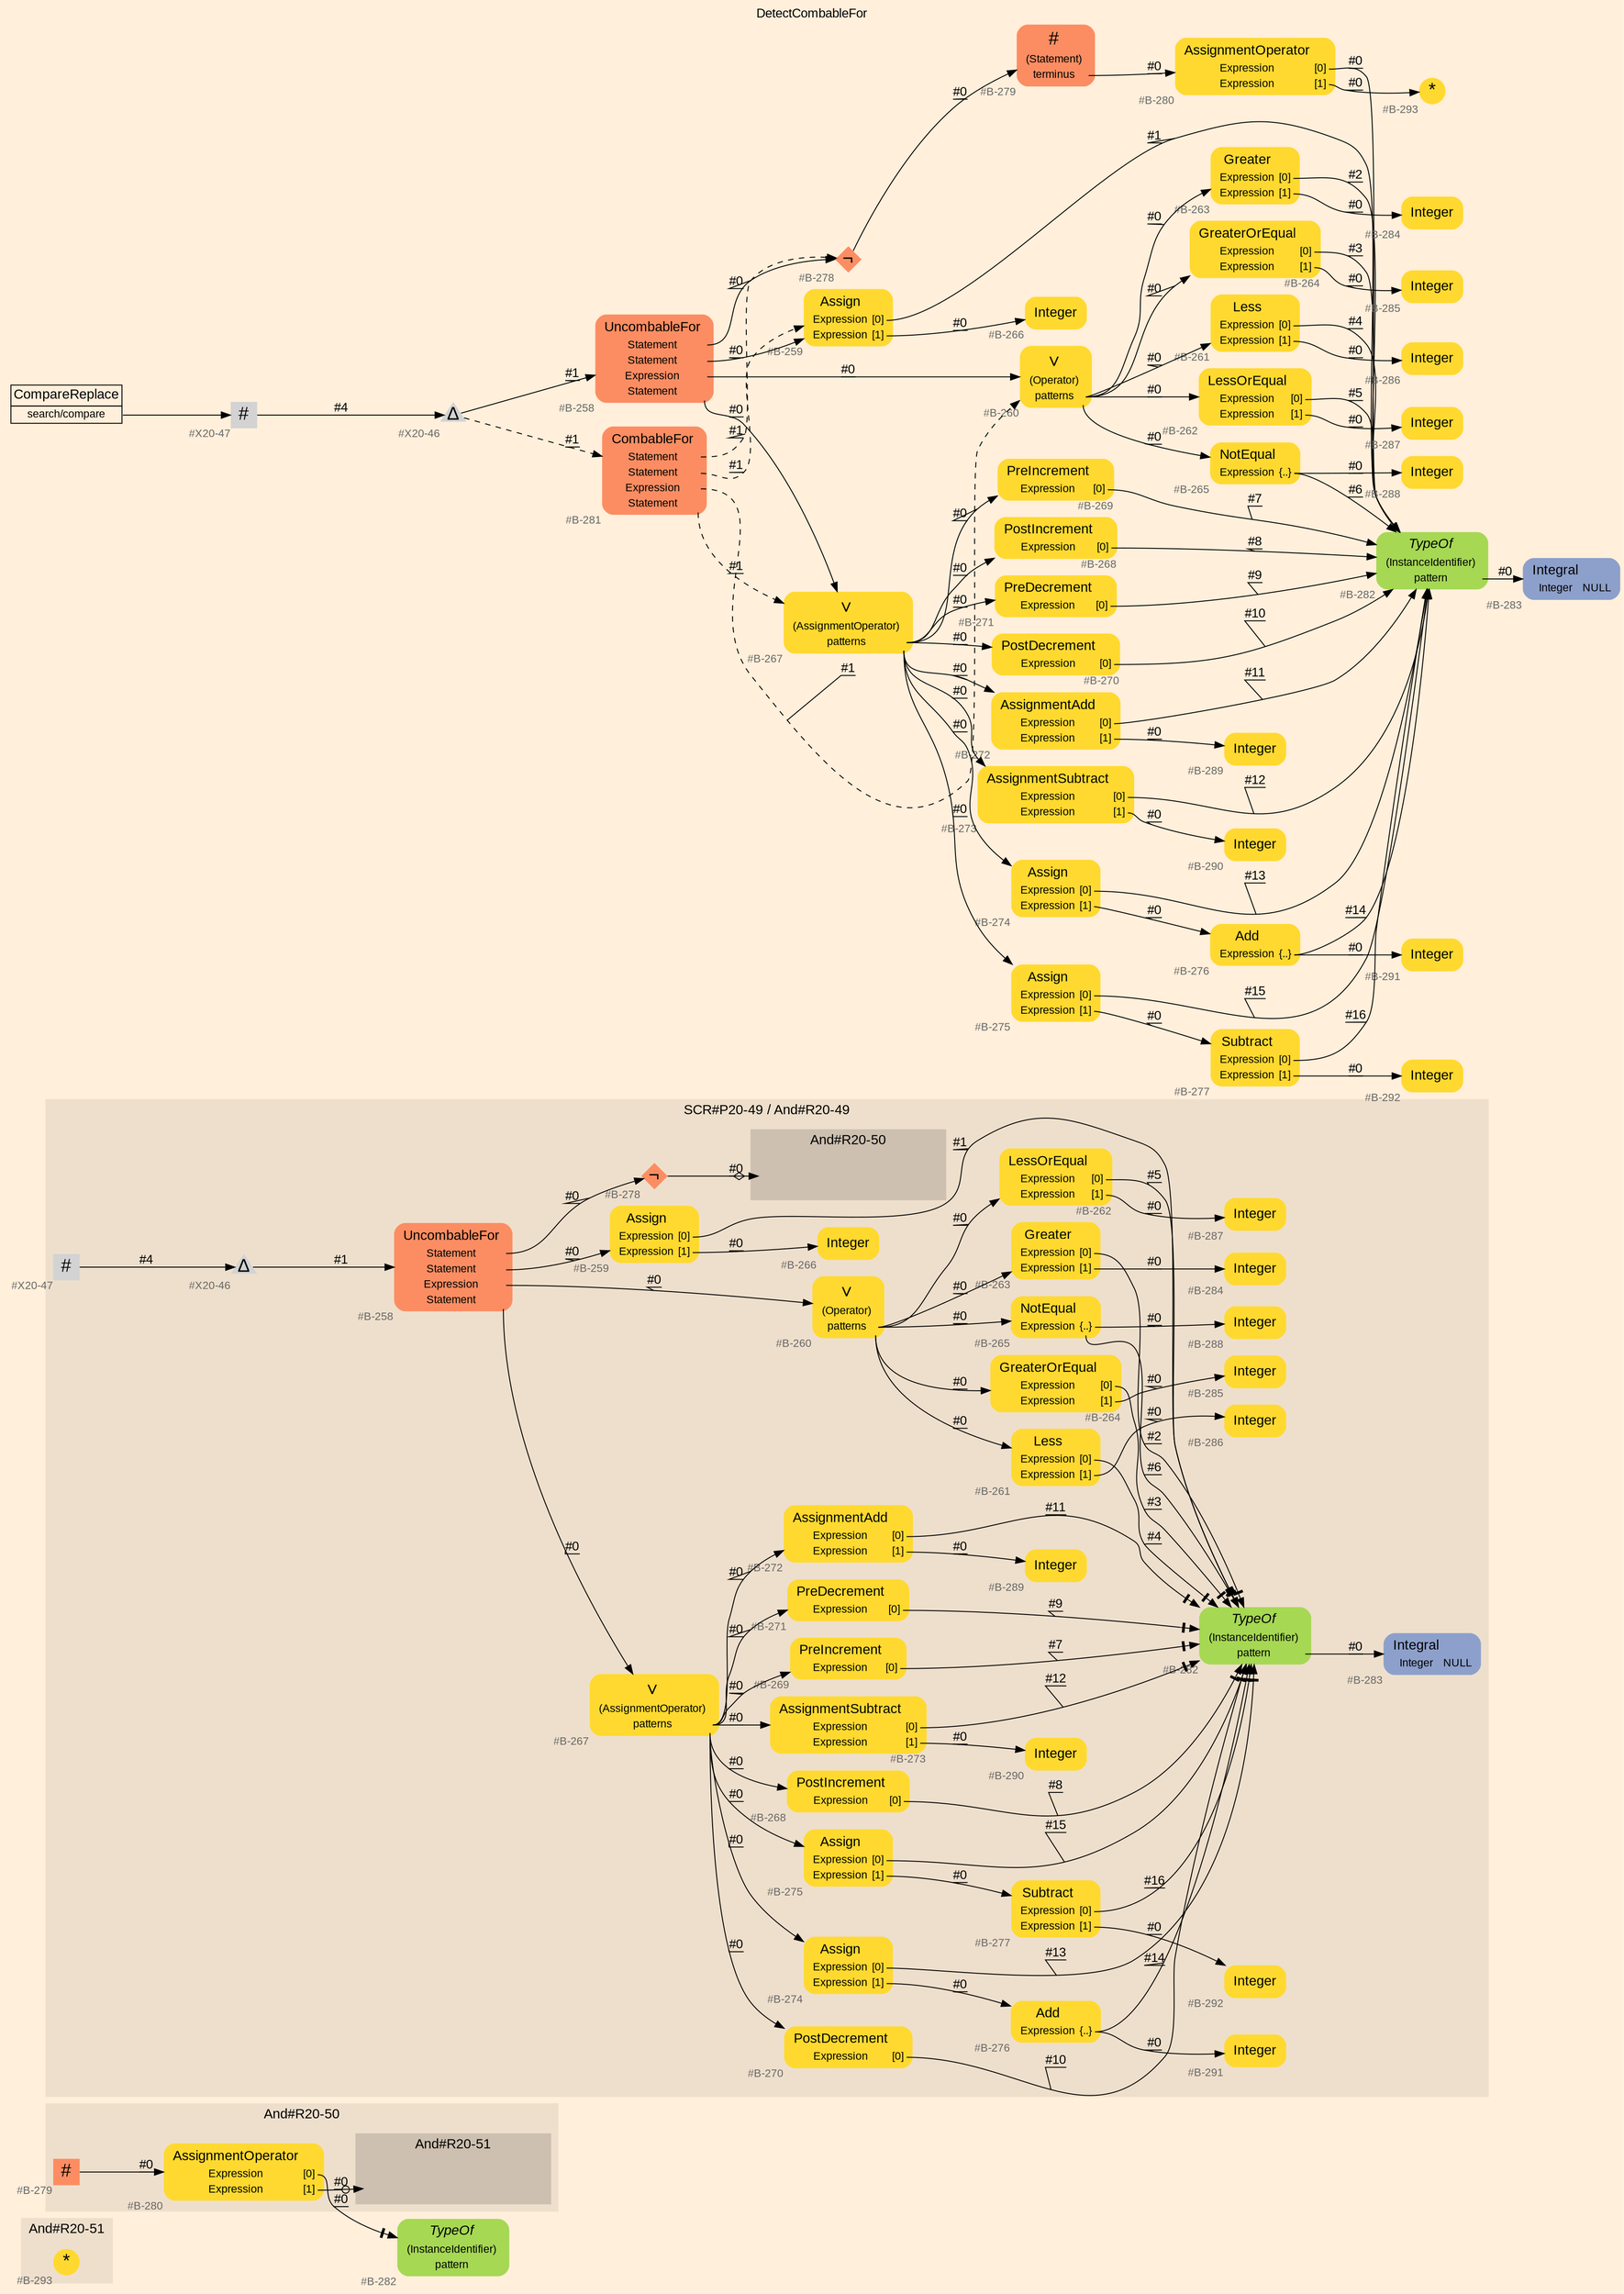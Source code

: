 digraph "DetectCombableFor" {
label = "DetectCombableFor"
labelloc = t
graph [
    rankdir = "LR"
    ranksep = 0.3
    bgcolor = antiquewhite1
    color = black
    fontcolor = black
    fontname = "Arial"
];
node [
    fontname = "Arial"
];
edge [
    fontname = "Arial"
];

// -------------------- figure And#R20-51 --------------------
// -------- region And#R20-51 ----------
subgraph "clusterAnd#R20-51" {
    label = "And#R20-51"
    style = "filled"
    color = antiquewhite2
    fontsize = "15"
    // -------- block And#R20-51/#B-293 ----------
    "And#R20-51/#B-293" [
        fillcolor = "/set28/6"
        xlabel = "#B-293"
        fontsize = "12"
        fontcolor = grey40
        shape = "circle"
        label = <<FONT COLOR="black" POINT-SIZE="20">*</FONT>>
        style = "filled"
        penwidth = 0.0
        fixedsize = true
        width = 0.4
        height = 0.4
    ];
    
}


// -------------------- figure And#R20-50 --------------------
// -------- region And#R20-50 ----------
subgraph "clusterAnd#R20-50" {
    label = "And#R20-50"
    style = "filled"
    color = antiquewhite2
    fontsize = "15"
    // -------- block And#R20-50/#B-279 ----------
    "And#R20-50/#B-279" [
        fillcolor = "/set28/2"
        xlabel = "#B-279"
        fontsize = "12"
        fontcolor = grey40
        shape = "square"
        label = <<FONT COLOR="black" POINT-SIZE="20">#</FONT>>
        style = "filled"
        penwidth = 0.0
        fixedsize = true
        width = 0.4
        height = 0.4
    ];
    
    // -------- block And#R20-50/#B-280 ----------
    "And#R20-50/#B-280" [
        fillcolor = "/set28/6"
        xlabel = "#B-280"
        fontsize = "12"
        fontcolor = grey40
        shape = "plaintext"
        label = <<TABLE BORDER="0" CELLBORDER="0" CELLSPACING="0">
         <TR><TD><FONT COLOR="black" POINT-SIZE="15">AssignmentOperator</FONT></TD></TR>
         <TR><TD><FONT COLOR="black" POINT-SIZE="12">Expression</FONT></TD><TD PORT="port0"><FONT COLOR="black" POINT-SIZE="12">[0]</FONT></TD></TR>
         <TR><TD><FONT COLOR="black" POINT-SIZE="12">Expression</FONT></TD><TD PORT="port1"><FONT COLOR="black" POINT-SIZE="12">[1]</FONT></TD></TR>
        </TABLE>>
        style = "rounded,filled"
    ];
    
    // -------- region And#R20-50/And#R20-51 ----------
    subgraph "clusterAnd#R20-50/And#R20-51" {
        label = "And#R20-51"
        style = "filled"
        color = antiquewhite3
        fontsize = "15"
        // -------- block And#R20-50/And#R20-51/#B-293 ----------
        "And#R20-50/And#R20-51/#B-293" [
            fillcolor = "/set28/6"
            xlabel = "#B-293"
            fontsize = "12"
            fontcolor = grey40
            shape = "none"
            style = "invisible"
        ];
        
    }
    
}

// -------- block And#R20-50/#B-282 ----------
"And#R20-50/#B-282" [
    fillcolor = "/set28/5"
    xlabel = "#B-282"
    fontsize = "12"
    fontcolor = grey40
    shape = "plaintext"
    label = <<TABLE BORDER="0" CELLBORDER="0" CELLSPACING="0">
     <TR><TD><FONT COLOR="black" POINT-SIZE="15"><I>TypeOf</I></FONT></TD></TR>
     <TR><TD><FONT COLOR="black" POINT-SIZE="12">(InstanceIdentifier)</FONT></TD><TD PORT="port0"></TD></TR>
     <TR><TD><FONT COLOR="black" POINT-SIZE="12">pattern</FONT></TD><TD PORT="port1"></TD></TR>
    </TABLE>>
    style = "rounded,filled"
];

"And#R20-50/#B-279" -> "And#R20-50/#B-280" [
    label = "#0"
    decorate = true
    color = black
    fontcolor = black
];

"And#R20-50/#B-280":port0 -> "And#R20-50/#B-282" [
    arrowhead="normalnonetee"
    label = "#0"
    decorate = true
    color = black
    fontcolor = black
];

"And#R20-50/#B-280":port1 -> "And#R20-50/And#R20-51/#B-293" [
    arrowhead="normalnoneodot"
    label = "#0"
    decorate = true
    color = black
    fontcolor = black
];


// -------------------- figure And#R20-49 --------------------
// -------- region And#R20-49 ----------
subgraph "clusterAnd#R20-49" {
    label = "SCR#P20-49 / And#R20-49"
    style = "filled"
    color = antiquewhite2
    fontsize = "15"
    // -------- block And#R20-49/#B-272 ----------
    "And#R20-49/#B-272" [
        fillcolor = "/set28/6"
        xlabel = "#B-272"
        fontsize = "12"
        fontcolor = grey40
        shape = "plaintext"
        label = <<TABLE BORDER="0" CELLBORDER="0" CELLSPACING="0">
         <TR><TD><FONT COLOR="black" POINT-SIZE="15">AssignmentAdd</FONT></TD></TR>
         <TR><TD><FONT COLOR="black" POINT-SIZE="12">Expression</FONT></TD><TD PORT="port0"><FONT COLOR="black" POINT-SIZE="12">[0]</FONT></TD></TR>
         <TR><TD><FONT COLOR="black" POINT-SIZE="12">Expression</FONT></TD><TD PORT="port1"><FONT COLOR="black" POINT-SIZE="12">[1]</FONT></TD></TR>
        </TABLE>>
        style = "rounded,filled"
    ];
    
    // -------- block And#R20-49/#B-270 ----------
    "And#R20-49/#B-270" [
        fillcolor = "/set28/6"
        xlabel = "#B-270"
        fontsize = "12"
        fontcolor = grey40
        shape = "plaintext"
        label = <<TABLE BORDER="0" CELLBORDER="0" CELLSPACING="0">
         <TR><TD><FONT COLOR="black" POINT-SIZE="15">PostDecrement</FONT></TD></TR>
         <TR><TD><FONT COLOR="black" POINT-SIZE="12">Expression</FONT></TD><TD PORT="port0"><FONT COLOR="black" POINT-SIZE="12">[0]</FONT></TD></TR>
        </TABLE>>
        style = "rounded,filled"
    ];
    
    // -------- block And#R20-49/#B-278 ----------
    "And#R20-49/#B-278" [
        fillcolor = "/set28/2"
        xlabel = "#B-278"
        fontsize = "12"
        fontcolor = grey40
        shape = "diamond"
        label = <<FONT COLOR="black" POINT-SIZE="20">¬</FONT>>
        style = "filled"
        penwidth = 0.0
        fixedsize = true
        width = 0.4
        height = 0.4
    ];
    
    // -------- block And#R20-49/#B-268 ----------
    "And#R20-49/#B-268" [
        fillcolor = "/set28/6"
        xlabel = "#B-268"
        fontsize = "12"
        fontcolor = grey40
        shape = "plaintext"
        label = <<TABLE BORDER="0" CELLBORDER="0" CELLSPACING="0">
         <TR><TD><FONT COLOR="black" POINT-SIZE="15">PostIncrement</FONT></TD></TR>
         <TR><TD><FONT COLOR="black" POINT-SIZE="12">Expression</FONT></TD><TD PORT="port0"><FONT COLOR="black" POINT-SIZE="12">[0]</FONT></TD></TR>
        </TABLE>>
        style = "rounded,filled"
    ];
    
    // -------- block And#R20-49/#B-260 ----------
    "And#R20-49/#B-260" [
        fillcolor = "/set28/6"
        xlabel = "#B-260"
        fontsize = "12"
        fontcolor = grey40
        shape = "plaintext"
        label = <<TABLE BORDER="0" CELLBORDER="0" CELLSPACING="0">
         <TR><TD><FONT COLOR="black" POINT-SIZE="20">∨</FONT></TD></TR>
         <TR><TD><FONT COLOR="black" POINT-SIZE="12">(Operator)</FONT></TD><TD PORT="port0"></TD></TR>
         <TR><TD><FONT COLOR="black" POINT-SIZE="12">patterns</FONT></TD><TD PORT="port1"></TD></TR>
        </TABLE>>
        style = "rounded,filled"
    ];
    
    // -------- block And#R20-49/#B-283 ----------
    "And#R20-49/#B-283" [
        fillcolor = "/set28/3"
        xlabel = "#B-283"
        fontsize = "12"
        fontcolor = grey40
        shape = "plaintext"
        label = <<TABLE BORDER="0" CELLBORDER="0" CELLSPACING="0">
         <TR><TD><FONT COLOR="black" POINT-SIZE="15">Integral</FONT></TD></TR>
         <TR><TD><FONT COLOR="black" POINT-SIZE="12">Integer</FONT></TD><TD PORT="port0"><FONT COLOR="black" POINT-SIZE="12">NULL</FONT></TD></TR>
        </TABLE>>
        style = "rounded,filled"
    ];
    
    // -------- block And#R20-49/#B-269 ----------
    "And#R20-49/#B-269" [
        fillcolor = "/set28/6"
        xlabel = "#B-269"
        fontsize = "12"
        fontcolor = grey40
        shape = "plaintext"
        label = <<TABLE BORDER="0" CELLBORDER="0" CELLSPACING="0">
         <TR><TD><FONT COLOR="black" POINT-SIZE="15">PreIncrement</FONT></TD></TR>
         <TR><TD><FONT COLOR="black" POINT-SIZE="12">Expression</FONT></TD><TD PORT="port0"><FONT COLOR="black" POINT-SIZE="12">[0]</FONT></TD></TR>
        </TABLE>>
        style = "rounded,filled"
    ];
    
    // -------- block And#R20-49/#B-287 ----------
    "And#R20-49/#B-287" [
        fillcolor = "/set28/6"
        xlabel = "#B-287"
        fontsize = "12"
        fontcolor = grey40
        shape = "plaintext"
        label = <<TABLE BORDER="0" CELLBORDER="0" CELLSPACING="0">
         <TR><TD><FONT COLOR="black" POINT-SIZE="15">Integer</FONT></TD></TR>
        </TABLE>>
        style = "rounded,filled"
    ];
    
    // -------- block And#R20-49/#B-274 ----------
    "And#R20-49/#B-274" [
        fillcolor = "/set28/6"
        xlabel = "#B-274"
        fontsize = "12"
        fontcolor = grey40
        shape = "plaintext"
        label = <<TABLE BORDER="0" CELLBORDER="0" CELLSPACING="0">
         <TR><TD><FONT COLOR="black" POINT-SIZE="15">Assign</FONT></TD></TR>
         <TR><TD><FONT COLOR="black" POINT-SIZE="12">Expression</FONT></TD><TD PORT="port0"><FONT COLOR="black" POINT-SIZE="12">[0]</FONT></TD></TR>
         <TR><TD><FONT COLOR="black" POINT-SIZE="12">Expression</FONT></TD><TD PORT="port1"><FONT COLOR="black" POINT-SIZE="12">[1]</FONT></TD></TR>
        </TABLE>>
        style = "rounded,filled"
    ];
    
    // -------- block And#R20-49/#B-289 ----------
    "And#R20-49/#B-289" [
        fillcolor = "/set28/6"
        xlabel = "#B-289"
        fontsize = "12"
        fontcolor = grey40
        shape = "plaintext"
        label = <<TABLE BORDER="0" CELLBORDER="0" CELLSPACING="0">
         <TR><TD><FONT COLOR="black" POINT-SIZE="15">Integer</FONT></TD></TR>
        </TABLE>>
        style = "rounded,filled"
    ];
    
    // -------- block And#R20-49/#B-259 ----------
    "And#R20-49/#B-259" [
        fillcolor = "/set28/6"
        xlabel = "#B-259"
        fontsize = "12"
        fontcolor = grey40
        shape = "plaintext"
        label = <<TABLE BORDER="0" CELLBORDER="0" CELLSPACING="0">
         <TR><TD><FONT COLOR="black" POINT-SIZE="15">Assign</FONT></TD></TR>
         <TR><TD><FONT COLOR="black" POINT-SIZE="12">Expression</FONT></TD><TD PORT="port0"><FONT COLOR="black" POINT-SIZE="12">[0]</FONT></TD></TR>
         <TR><TD><FONT COLOR="black" POINT-SIZE="12">Expression</FONT></TD><TD PORT="port1"><FONT COLOR="black" POINT-SIZE="12">[1]</FONT></TD></TR>
        </TABLE>>
        style = "rounded,filled"
    ];
    
    // -------- block And#R20-49/#B-273 ----------
    "And#R20-49/#B-273" [
        fillcolor = "/set28/6"
        xlabel = "#B-273"
        fontsize = "12"
        fontcolor = grey40
        shape = "plaintext"
        label = <<TABLE BORDER="0" CELLBORDER="0" CELLSPACING="0">
         <TR><TD><FONT COLOR="black" POINT-SIZE="15">AssignmentSubtract</FONT></TD></TR>
         <TR><TD><FONT COLOR="black" POINT-SIZE="12">Expression</FONT></TD><TD PORT="port0"><FONT COLOR="black" POINT-SIZE="12">[0]</FONT></TD></TR>
         <TR><TD><FONT COLOR="black" POINT-SIZE="12">Expression</FONT></TD><TD PORT="port1"><FONT COLOR="black" POINT-SIZE="12">[1]</FONT></TD></TR>
        </TABLE>>
        style = "rounded,filled"
    ];
    
    // -------- block And#R20-49/#B-282 ----------
    "And#R20-49/#B-282" [
        fillcolor = "/set28/5"
        xlabel = "#B-282"
        fontsize = "12"
        fontcolor = grey40
        shape = "plaintext"
        label = <<TABLE BORDER="0" CELLBORDER="0" CELLSPACING="0">
         <TR><TD><FONT COLOR="black" POINT-SIZE="15"><I>TypeOf</I></FONT></TD></TR>
         <TR><TD><FONT COLOR="black" POINT-SIZE="12">(InstanceIdentifier)</FONT></TD><TD PORT="port0"></TD></TR>
         <TR><TD><FONT COLOR="black" POINT-SIZE="12">pattern</FONT></TD><TD PORT="port1"></TD></TR>
        </TABLE>>
        style = "rounded,filled"
    ];
    
    // -------- block And#R20-49/#B-271 ----------
    "And#R20-49/#B-271" [
        fillcolor = "/set28/6"
        xlabel = "#B-271"
        fontsize = "12"
        fontcolor = grey40
        shape = "plaintext"
        label = <<TABLE BORDER="0" CELLBORDER="0" CELLSPACING="0">
         <TR><TD><FONT COLOR="black" POINT-SIZE="15">PreDecrement</FONT></TD></TR>
         <TR><TD><FONT COLOR="black" POINT-SIZE="12">Expression</FONT></TD><TD PORT="port0"><FONT COLOR="black" POINT-SIZE="12">[0]</FONT></TD></TR>
        </TABLE>>
        style = "rounded,filled"
    ];
    
    // -------- block And#R20-49/#B-290 ----------
    "And#R20-49/#B-290" [
        fillcolor = "/set28/6"
        xlabel = "#B-290"
        fontsize = "12"
        fontcolor = grey40
        shape = "plaintext"
        label = <<TABLE BORDER="0" CELLBORDER="0" CELLSPACING="0">
         <TR><TD><FONT COLOR="black" POINT-SIZE="15">Integer</FONT></TD></TR>
        </TABLE>>
        style = "rounded,filled"
    ];
    
    // -------- block And#R20-49/#B-284 ----------
    "And#R20-49/#B-284" [
        fillcolor = "/set28/6"
        xlabel = "#B-284"
        fontsize = "12"
        fontcolor = grey40
        shape = "plaintext"
        label = <<TABLE BORDER="0" CELLBORDER="0" CELLSPACING="0">
         <TR><TD><FONT COLOR="black" POINT-SIZE="15">Integer</FONT></TD></TR>
        </TABLE>>
        style = "rounded,filled"
    ];
    
    // -------- block And#R20-49/#B-262 ----------
    "And#R20-49/#B-262" [
        fillcolor = "/set28/6"
        xlabel = "#B-262"
        fontsize = "12"
        fontcolor = grey40
        shape = "plaintext"
        label = <<TABLE BORDER="0" CELLBORDER="0" CELLSPACING="0">
         <TR><TD><FONT COLOR="black" POINT-SIZE="15">LessOrEqual</FONT></TD></TR>
         <TR><TD><FONT COLOR="black" POINT-SIZE="12">Expression</FONT></TD><TD PORT="port0"><FONT COLOR="black" POINT-SIZE="12">[0]</FONT></TD></TR>
         <TR><TD><FONT COLOR="black" POINT-SIZE="12">Expression</FONT></TD><TD PORT="port1"><FONT COLOR="black" POINT-SIZE="12">[1]</FONT></TD></TR>
        </TABLE>>
        style = "rounded,filled"
    ];
    
    // -------- block And#R20-49/#B-277 ----------
    "And#R20-49/#B-277" [
        fillcolor = "/set28/6"
        xlabel = "#B-277"
        fontsize = "12"
        fontcolor = grey40
        shape = "plaintext"
        label = <<TABLE BORDER="0" CELLBORDER="0" CELLSPACING="0">
         <TR><TD><FONT COLOR="black" POINT-SIZE="15">Subtract</FONT></TD></TR>
         <TR><TD><FONT COLOR="black" POINT-SIZE="12">Expression</FONT></TD><TD PORT="port0"><FONT COLOR="black" POINT-SIZE="12">[0]</FONT></TD></TR>
         <TR><TD><FONT COLOR="black" POINT-SIZE="12">Expression</FONT></TD><TD PORT="port1"><FONT COLOR="black" POINT-SIZE="12">[1]</FONT></TD></TR>
        </TABLE>>
        style = "rounded,filled"
    ];
    
    // -------- block And#R20-49/#B-276 ----------
    "And#R20-49/#B-276" [
        fillcolor = "/set28/6"
        xlabel = "#B-276"
        fontsize = "12"
        fontcolor = grey40
        shape = "plaintext"
        label = <<TABLE BORDER="0" CELLBORDER="0" CELLSPACING="0">
         <TR><TD><FONT COLOR="black" POINT-SIZE="15">Add</FONT></TD></TR>
         <TR><TD><FONT COLOR="black" POINT-SIZE="12">Expression</FONT></TD><TD PORT="port0"><FONT COLOR="black" POINT-SIZE="12">{..}</FONT></TD></TR>
        </TABLE>>
        style = "rounded,filled"
    ];
    
    // -------- block And#R20-49/#B-261 ----------
    "And#R20-49/#B-261" [
        fillcolor = "/set28/6"
        xlabel = "#B-261"
        fontsize = "12"
        fontcolor = grey40
        shape = "plaintext"
        label = <<TABLE BORDER="0" CELLBORDER="0" CELLSPACING="0">
         <TR><TD><FONT COLOR="black" POINT-SIZE="15">Less</FONT></TD></TR>
         <TR><TD><FONT COLOR="black" POINT-SIZE="12">Expression</FONT></TD><TD PORT="port0"><FONT COLOR="black" POINT-SIZE="12">[0]</FONT></TD></TR>
         <TR><TD><FONT COLOR="black" POINT-SIZE="12">Expression</FONT></TD><TD PORT="port1"><FONT COLOR="black" POINT-SIZE="12">[1]</FONT></TD></TR>
        </TABLE>>
        style = "rounded,filled"
    ];
    
    // -------- block And#R20-49/#X20-46 ----------
    "And#R20-49/#X20-46" [
        xlabel = "#X20-46"
        fontsize = "12"
        fontcolor = grey40
        shape = "triangle"
        label = <<FONT COLOR="black" POINT-SIZE="20">Δ</FONT>>
        style = "filled"
        penwidth = 0.0
        fixedsize = true
        width = 0.4
        height = 0.4
    ];
    
    // -------- block And#R20-49/#B-264 ----------
    "And#R20-49/#B-264" [
        fillcolor = "/set28/6"
        xlabel = "#B-264"
        fontsize = "12"
        fontcolor = grey40
        shape = "plaintext"
        label = <<TABLE BORDER="0" CELLBORDER="0" CELLSPACING="0">
         <TR><TD><FONT COLOR="black" POINT-SIZE="15">GreaterOrEqual</FONT></TD></TR>
         <TR><TD><FONT COLOR="black" POINT-SIZE="12">Expression</FONT></TD><TD PORT="port0"><FONT COLOR="black" POINT-SIZE="12">[0]</FONT></TD></TR>
         <TR><TD><FONT COLOR="black" POINT-SIZE="12">Expression</FONT></TD><TD PORT="port1"><FONT COLOR="black" POINT-SIZE="12">[1]</FONT></TD></TR>
        </TABLE>>
        style = "rounded,filled"
    ];
    
    // -------- block And#R20-49/#B-286 ----------
    "And#R20-49/#B-286" [
        fillcolor = "/set28/6"
        xlabel = "#B-286"
        fontsize = "12"
        fontcolor = grey40
        shape = "plaintext"
        label = <<TABLE BORDER="0" CELLBORDER="0" CELLSPACING="0">
         <TR><TD><FONT COLOR="black" POINT-SIZE="15">Integer</FONT></TD></TR>
        </TABLE>>
        style = "rounded,filled"
    ];
    
    // -------- block And#R20-49/#B-258 ----------
    "And#R20-49/#B-258" [
        fillcolor = "/set28/2"
        xlabel = "#B-258"
        fontsize = "12"
        fontcolor = grey40
        shape = "plaintext"
        label = <<TABLE BORDER="0" CELLBORDER="0" CELLSPACING="0">
         <TR><TD><FONT COLOR="black" POINT-SIZE="15">UncombableFor</FONT></TD></TR>
         <TR><TD><FONT COLOR="black" POINT-SIZE="12">Statement</FONT></TD><TD PORT="port0"></TD></TR>
         <TR><TD><FONT COLOR="black" POINT-SIZE="12">Statement</FONT></TD><TD PORT="port1"></TD></TR>
         <TR><TD><FONT COLOR="black" POINT-SIZE="12">Expression</FONT></TD><TD PORT="port2"></TD></TR>
         <TR><TD><FONT COLOR="black" POINT-SIZE="12">Statement</FONT></TD><TD PORT="port3"></TD></TR>
        </TABLE>>
        style = "rounded,filled"
    ];
    
    // -------- block And#R20-49/#B-291 ----------
    "And#R20-49/#B-291" [
        fillcolor = "/set28/6"
        xlabel = "#B-291"
        fontsize = "12"
        fontcolor = grey40
        shape = "plaintext"
        label = <<TABLE BORDER="0" CELLBORDER="0" CELLSPACING="0">
         <TR><TD><FONT COLOR="black" POINT-SIZE="15">Integer</FONT></TD></TR>
        </TABLE>>
        style = "rounded,filled"
    ];
    
    // -------- block And#R20-49/#B-267 ----------
    "And#R20-49/#B-267" [
        fillcolor = "/set28/6"
        xlabel = "#B-267"
        fontsize = "12"
        fontcolor = grey40
        shape = "plaintext"
        label = <<TABLE BORDER="0" CELLBORDER="0" CELLSPACING="0">
         <TR><TD><FONT COLOR="black" POINT-SIZE="20">∨</FONT></TD></TR>
         <TR><TD><FONT COLOR="black" POINT-SIZE="12">(AssignmentOperator)</FONT></TD><TD PORT="port0"></TD></TR>
         <TR><TD><FONT COLOR="black" POINT-SIZE="12">patterns</FONT></TD><TD PORT="port1"></TD></TR>
        </TABLE>>
        style = "rounded,filled"
    ];
    
    // -------- block And#R20-49/#B-265 ----------
    "And#R20-49/#B-265" [
        fillcolor = "/set28/6"
        xlabel = "#B-265"
        fontsize = "12"
        fontcolor = grey40
        shape = "plaintext"
        label = <<TABLE BORDER="0" CELLBORDER="0" CELLSPACING="0">
         <TR><TD><FONT COLOR="black" POINT-SIZE="15">NotEqual</FONT></TD></TR>
         <TR><TD><FONT COLOR="black" POINT-SIZE="12">Expression</FONT></TD><TD PORT="port0"><FONT COLOR="black" POINT-SIZE="12">{..}</FONT></TD></TR>
        </TABLE>>
        style = "rounded,filled"
    ];
    
    // -------- block And#R20-49/#B-275 ----------
    "And#R20-49/#B-275" [
        fillcolor = "/set28/6"
        xlabel = "#B-275"
        fontsize = "12"
        fontcolor = grey40
        shape = "plaintext"
        label = <<TABLE BORDER="0" CELLBORDER="0" CELLSPACING="0">
         <TR><TD><FONT COLOR="black" POINT-SIZE="15">Assign</FONT></TD></TR>
         <TR><TD><FONT COLOR="black" POINT-SIZE="12">Expression</FONT></TD><TD PORT="port0"><FONT COLOR="black" POINT-SIZE="12">[0]</FONT></TD></TR>
         <TR><TD><FONT COLOR="black" POINT-SIZE="12">Expression</FONT></TD><TD PORT="port1"><FONT COLOR="black" POINT-SIZE="12">[1]</FONT></TD></TR>
        </TABLE>>
        style = "rounded,filled"
    ];
    
    // -------- block And#R20-49/#B-292 ----------
    "And#R20-49/#B-292" [
        fillcolor = "/set28/6"
        xlabel = "#B-292"
        fontsize = "12"
        fontcolor = grey40
        shape = "plaintext"
        label = <<TABLE BORDER="0" CELLBORDER="0" CELLSPACING="0">
         <TR><TD><FONT COLOR="black" POINT-SIZE="15">Integer</FONT></TD></TR>
        </TABLE>>
        style = "rounded,filled"
    ];
    
    // -------- block And#R20-49/#B-285 ----------
    "And#R20-49/#B-285" [
        fillcolor = "/set28/6"
        xlabel = "#B-285"
        fontsize = "12"
        fontcolor = grey40
        shape = "plaintext"
        label = <<TABLE BORDER="0" CELLBORDER="0" CELLSPACING="0">
         <TR><TD><FONT COLOR="black" POINT-SIZE="15">Integer</FONT></TD></TR>
        </TABLE>>
        style = "rounded,filled"
    ];
    
    // -------- block And#R20-49/#B-263 ----------
    "And#R20-49/#B-263" [
        fillcolor = "/set28/6"
        xlabel = "#B-263"
        fontsize = "12"
        fontcolor = grey40
        shape = "plaintext"
        label = <<TABLE BORDER="0" CELLBORDER="0" CELLSPACING="0">
         <TR><TD><FONT COLOR="black" POINT-SIZE="15">Greater</FONT></TD></TR>
         <TR><TD><FONT COLOR="black" POINT-SIZE="12">Expression</FONT></TD><TD PORT="port0"><FONT COLOR="black" POINT-SIZE="12">[0]</FONT></TD></TR>
         <TR><TD><FONT COLOR="black" POINT-SIZE="12">Expression</FONT></TD><TD PORT="port1"><FONT COLOR="black" POINT-SIZE="12">[1]</FONT></TD></TR>
        </TABLE>>
        style = "rounded,filled"
    ];
    
    // -------- block And#R20-49/#X20-47 ----------
    "And#R20-49/#X20-47" [
        xlabel = "#X20-47"
        fontsize = "12"
        fontcolor = grey40
        shape = "square"
        label = <<FONT COLOR="black" POINT-SIZE="20">#</FONT>>
        style = "filled"
        penwidth = 0.0
        fixedsize = true
        width = 0.4
        height = 0.4
    ];
    
    // -------- block And#R20-49/#B-266 ----------
    "And#R20-49/#B-266" [
        fillcolor = "/set28/6"
        xlabel = "#B-266"
        fontsize = "12"
        fontcolor = grey40
        shape = "plaintext"
        label = <<TABLE BORDER="0" CELLBORDER="0" CELLSPACING="0">
         <TR><TD><FONT COLOR="black" POINT-SIZE="15">Integer</FONT></TD></TR>
        </TABLE>>
        style = "rounded,filled"
    ];
    
    // -------- block And#R20-49/#B-288 ----------
    "And#R20-49/#B-288" [
        fillcolor = "/set28/6"
        xlabel = "#B-288"
        fontsize = "12"
        fontcolor = grey40
        shape = "plaintext"
        label = <<TABLE BORDER="0" CELLBORDER="0" CELLSPACING="0">
         <TR><TD><FONT COLOR="black" POINT-SIZE="15">Integer</FONT></TD></TR>
        </TABLE>>
        style = "rounded,filled"
    ];
    
    // -------- region And#R20-49/And#R20-50 ----------
    subgraph "clusterAnd#R20-49/And#R20-50" {
        label = "And#R20-50"
        style = "filled"
        color = antiquewhite3
        fontsize = "15"
        // -------- block And#R20-49/And#R20-50/#B-279 ----------
        "And#R20-49/And#R20-50/#B-279" [
            fillcolor = "/set28/2"
            xlabel = "#B-279"
            fontsize = "12"
            fontcolor = grey40
            shape = "none"
            style = "invisible"
        ];
        
    }
    
}

"And#R20-49/#B-272":port0 -> "And#R20-49/#B-282" [
    arrowhead="normalnonetee"
    label = "#11"
    decorate = true
    color = black
    fontcolor = black
];

"And#R20-49/#B-272":port1 -> "And#R20-49/#B-289" [
    label = "#0"
    decorate = true
    color = black
    fontcolor = black
];

"And#R20-49/#B-270":port0 -> "And#R20-49/#B-282" [
    arrowhead="normalnonetee"
    label = "#10"
    decorate = true
    color = black
    fontcolor = black
];

"And#R20-49/#B-278" -> "And#R20-49/And#R20-50/#B-279" [
    arrowhead="normalnoneodiamond"
    label = "#0"
    decorate = true
    color = black
    fontcolor = black
];

"And#R20-49/#B-268":port0 -> "And#R20-49/#B-282" [
    arrowhead="normalnonetee"
    label = "#8"
    decorate = true
    color = black
    fontcolor = black
];

"And#R20-49/#B-260":port1 -> "And#R20-49/#B-263" [
    label = "#0"
    decorate = true
    color = black
    fontcolor = black
];

"And#R20-49/#B-260":port1 -> "And#R20-49/#B-264" [
    label = "#0"
    decorate = true
    color = black
    fontcolor = black
];

"And#R20-49/#B-260":port1 -> "And#R20-49/#B-261" [
    label = "#0"
    decorate = true
    color = black
    fontcolor = black
];

"And#R20-49/#B-260":port1 -> "And#R20-49/#B-262" [
    label = "#0"
    decorate = true
    color = black
    fontcolor = black
];

"And#R20-49/#B-260":port1 -> "And#R20-49/#B-265" [
    label = "#0"
    decorate = true
    color = black
    fontcolor = black
];

"And#R20-49/#B-269":port0 -> "And#R20-49/#B-282" [
    arrowhead="normalnonetee"
    label = "#7"
    decorate = true
    color = black
    fontcolor = black
];

"And#R20-49/#B-274":port0 -> "And#R20-49/#B-282" [
    arrowhead="normalnonetee"
    label = "#13"
    decorate = true
    color = black
    fontcolor = black
];

"And#R20-49/#B-274":port1 -> "And#R20-49/#B-276" [
    label = "#0"
    decorate = true
    color = black
    fontcolor = black
];

"And#R20-49/#B-259":port0 -> "And#R20-49/#B-282" [
    arrowhead="normalnonebox"
    label = "#1"
    decorate = true
    color = black
    fontcolor = black
];

"And#R20-49/#B-259":port1 -> "And#R20-49/#B-266" [
    label = "#0"
    decorate = true
    color = black
    fontcolor = black
];

"And#R20-49/#B-273":port0 -> "And#R20-49/#B-282" [
    arrowhead="normalnonetee"
    label = "#12"
    decorate = true
    color = black
    fontcolor = black
];

"And#R20-49/#B-273":port1 -> "And#R20-49/#B-290" [
    label = "#0"
    decorate = true
    color = black
    fontcolor = black
];

"And#R20-49/#B-282":port1 -> "And#R20-49/#B-283" [
    label = "#0"
    decorate = true
    color = black
    fontcolor = black
];

"And#R20-49/#B-271":port0 -> "And#R20-49/#B-282" [
    arrowhead="normalnonetee"
    label = "#9"
    decorate = true
    color = black
    fontcolor = black
];

"And#R20-49/#B-262":port0 -> "And#R20-49/#B-282" [
    arrowhead="normalnonetee"
    label = "#5"
    decorate = true
    color = black
    fontcolor = black
];

"And#R20-49/#B-262":port1 -> "And#R20-49/#B-287" [
    label = "#0"
    decorate = true
    color = black
    fontcolor = black
];

"And#R20-49/#B-277":port0 -> "And#R20-49/#B-282" [
    arrowhead="normalnonetee"
    label = "#16"
    decorate = true
    color = black
    fontcolor = black
];

"And#R20-49/#B-277":port1 -> "And#R20-49/#B-292" [
    label = "#0"
    decorate = true
    color = black
    fontcolor = black
];

"And#R20-49/#B-276":port0 -> "And#R20-49/#B-282" [
    arrowhead="normalnonetee"
    label = "#14"
    decorate = true
    color = black
    fontcolor = black
];

"And#R20-49/#B-276":port0 -> "And#R20-49/#B-291" [
    label = "#0"
    decorate = true
    color = black
    fontcolor = black
];

"And#R20-49/#B-261":port0 -> "And#R20-49/#B-282" [
    arrowhead="normalnonetee"
    label = "#4"
    decorate = true
    color = black
    fontcolor = black
];

"And#R20-49/#B-261":port1 -> "And#R20-49/#B-286" [
    label = "#0"
    decorate = true
    color = black
    fontcolor = black
];

"And#R20-49/#X20-46" -> "And#R20-49/#B-258" [
    label = "#1"
    decorate = true
    color = black
    fontcolor = black
];

"And#R20-49/#B-264":port0 -> "And#R20-49/#B-282" [
    arrowhead="normalnonetee"
    label = "#3"
    decorate = true
    color = black
    fontcolor = black
];

"And#R20-49/#B-264":port1 -> "And#R20-49/#B-285" [
    label = "#0"
    decorate = true
    color = black
    fontcolor = black
];

"And#R20-49/#B-258":port0 -> "And#R20-49/#B-278" [
    label = "#0"
    decorate = true
    color = black
    fontcolor = black
];

"And#R20-49/#B-258":port1 -> "And#R20-49/#B-259" [
    label = "#0"
    decorate = true
    color = black
    fontcolor = black
];

"And#R20-49/#B-258":port2 -> "And#R20-49/#B-260" [
    label = "#0"
    decorate = true
    color = black
    fontcolor = black
];

"And#R20-49/#B-258":port3 -> "And#R20-49/#B-267" [
    label = "#0"
    decorate = true
    color = black
    fontcolor = black
];

"And#R20-49/#B-267":port1 -> "And#R20-49/#B-269" [
    label = "#0"
    decorate = true
    color = black
    fontcolor = black
];

"And#R20-49/#B-267":port1 -> "And#R20-49/#B-268" [
    label = "#0"
    decorate = true
    color = black
    fontcolor = black
];

"And#R20-49/#B-267":port1 -> "And#R20-49/#B-271" [
    label = "#0"
    decorate = true
    color = black
    fontcolor = black
];

"And#R20-49/#B-267":port1 -> "And#R20-49/#B-270" [
    label = "#0"
    decorate = true
    color = black
    fontcolor = black
];

"And#R20-49/#B-267":port1 -> "And#R20-49/#B-272" [
    label = "#0"
    decorate = true
    color = black
    fontcolor = black
];

"And#R20-49/#B-267":port1 -> "And#R20-49/#B-273" [
    label = "#0"
    decorate = true
    color = black
    fontcolor = black
];

"And#R20-49/#B-267":port1 -> "And#R20-49/#B-274" [
    label = "#0"
    decorate = true
    color = black
    fontcolor = black
];

"And#R20-49/#B-267":port1 -> "And#R20-49/#B-275" [
    label = "#0"
    decorate = true
    color = black
    fontcolor = black
];

"And#R20-49/#B-265":port0 -> "And#R20-49/#B-282" [
    arrowhead="normalnonetee"
    label = "#6"
    decorate = true
    color = black
    fontcolor = black
];

"And#R20-49/#B-265":port0 -> "And#R20-49/#B-288" [
    label = "#0"
    decorate = true
    color = black
    fontcolor = black
];

"And#R20-49/#B-275":port0 -> "And#R20-49/#B-282" [
    arrowhead="normalnonetee"
    label = "#15"
    decorate = true
    color = black
    fontcolor = black
];

"And#R20-49/#B-275":port1 -> "And#R20-49/#B-277" [
    label = "#0"
    decorate = true
    color = black
    fontcolor = black
];

"And#R20-49/#B-263":port0 -> "And#R20-49/#B-282" [
    arrowhead="normalnonetee"
    label = "#2"
    decorate = true
    color = black
    fontcolor = black
];

"And#R20-49/#B-263":port1 -> "And#R20-49/#B-284" [
    label = "#0"
    decorate = true
    color = black
    fontcolor = black
];

"And#R20-49/#X20-47" -> "And#R20-49/#X20-46" [
    label = "#4"
    decorate = true
    color = black
    fontcolor = black
];


// -------------------- transformation figure --------------------
// -------- block CR#X20-48 ----------
"CR#X20-48" [
    fillcolor = antiquewhite1
    fontsize = "12"
    fontcolor = grey40
    shape = "plaintext"
    label = <<TABLE BORDER="0" CELLBORDER="1" CELLSPACING="0">
     <TR><TD><FONT COLOR="black" POINT-SIZE="15">CompareReplace</FONT></TD></TR>
     <TR><TD PORT="port0"><FONT COLOR="black" POINT-SIZE="12">search/compare</FONT></TD></TR>
    </TABLE>>
    style = "filled"
    color = black
];

// -------- block #X20-47 ----------
"#X20-47" [
    xlabel = "#X20-47"
    fontsize = "12"
    fontcolor = grey40
    shape = "square"
    label = <<FONT COLOR="black" POINT-SIZE="20">#</FONT>>
    style = "filled"
    penwidth = 0.0
    fixedsize = true
    width = 0.4
    height = 0.4
];

// -------- block #X20-46 ----------
"#X20-46" [
    xlabel = "#X20-46"
    fontsize = "12"
    fontcolor = grey40
    shape = "triangle"
    label = <<FONT COLOR="black" POINT-SIZE="20">Δ</FONT>>
    style = "filled"
    penwidth = 0.0
    fixedsize = true
    width = 0.4
    height = 0.4
];

// -------- block #B-258 ----------
"#B-258" [
    fillcolor = "/set28/2"
    xlabel = "#B-258"
    fontsize = "12"
    fontcolor = grey40
    shape = "plaintext"
    label = <<TABLE BORDER="0" CELLBORDER="0" CELLSPACING="0">
     <TR><TD><FONT COLOR="black" POINT-SIZE="15">UncombableFor</FONT></TD></TR>
     <TR><TD><FONT COLOR="black" POINT-SIZE="12">Statement</FONT></TD><TD PORT="port0"></TD></TR>
     <TR><TD><FONT COLOR="black" POINT-SIZE="12">Statement</FONT></TD><TD PORT="port1"></TD></TR>
     <TR><TD><FONT COLOR="black" POINT-SIZE="12">Expression</FONT></TD><TD PORT="port2"></TD></TR>
     <TR><TD><FONT COLOR="black" POINT-SIZE="12">Statement</FONT></TD><TD PORT="port3"></TD></TR>
    </TABLE>>
    style = "rounded,filled"
];

// -------- block #B-278 ----------
"#B-278" [
    fillcolor = "/set28/2"
    xlabel = "#B-278"
    fontsize = "12"
    fontcolor = grey40
    shape = "diamond"
    label = <<FONT COLOR="black" POINT-SIZE="20">¬</FONT>>
    style = "filled"
    penwidth = 0.0
    fixedsize = true
    width = 0.4
    height = 0.4
];

// -------- block #B-279 ----------
"#B-279" [
    fillcolor = "/set28/2"
    xlabel = "#B-279"
    fontsize = "12"
    fontcolor = grey40
    shape = "plaintext"
    label = <<TABLE BORDER="0" CELLBORDER="0" CELLSPACING="0">
     <TR><TD><FONT COLOR="black" POINT-SIZE="20">#</FONT></TD></TR>
     <TR><TD><FONT COLOR="black" POINT-SIZE="12">(Statement)</FONT></TD><TD PORT="port0"></TD></TR>
     <TR><TD><FONT COLOR="black" POINT-SIZE="12">terminus</FONT></TD><TD PORT="port1"></TD></TR>
    </TABLE>>
    style = "rounded,filled"
];

// -------- block #B-280 ----------
"#B-280" [
    fillcolor = "/set28/6"
    xlabel = "#B-280"
    fontsize = "12"
    fontcolor = grey40
    shape = "plaintext"
    label = <<TABLE BORDER="0" CELLBORDER="0" CELLSPACING="0">
     <TR><TD><FONT COLOR="black" POINT-SIZE="15">AssignmentOperator</FONT></TD></TR>
     <TR><TD><FONT COLOR="black" POINT-SIZE="12">Expression</FONT></TD><TD PORT="port0"><FONT COLOR="black" POINT-SIZE="12">[0]</FONT></TD></TR>
     <TR><TD><FONT COLOR="black" POINT-SIZE="12">Expression</FONT></TD><TD PORT="port1"><FONT COLOR="black" POINT-SIZE="12">[1]</FONT></TD></TR>
    </TABLE>>
    style = "rounded,filled"
];

// -------- block #B-282 ----------
"#B-282" [
    fillcolor = "/set28/5"
    xlabel = "#B-282"
    fontsize = "12"
    fontcolor = grey40
    shape = "plaintext"
    label = <<TABLE BORDER="0" CELLBORDER="0" CELLSPACING="0">
     <TR><TD><FONT COLOR="black" POINT-SIZE="15"><I>TypeOf</I></FONT></TD></TR>
     <TR><TD><FONT COLOR="black" POINT-SIZE="12">(InstanceIdentifier)</FONT></TD><TD PORT="port0"></TD></TR>
     <TR><TD><FONT COLOR="black" POINT-SIZE="12">pattern</FONT></TD><TD PORT="port1"></TD></TR>
    </TABLE>>
    style = "rounded,filled"
];

// -------- block #B-283 ----------
"#B-283" [
    fillcolor = "/set28/3"
    xlabel = "#B-283"
    fontsize = "12"
    fontcolor = grey40
    shape = "plaintext"
    label = <<TABLE BORDER="0" CELLBORDER="0" CELLSPACING="0">
     <TR><TD><FONT COLOR="black" POINT-SIZE="15">Integral</FONT></TD></TR>
     <TR><TD><FONT COLOR="black" POINT-SIZE="12">Integer</FONT></TD><TD PORT="port0"><FONT COLOR="black" POINT-SIZE="12">NULL</FONT></TD></TR>
    </TABLE>>
    style = "rounded,filled"
];

// -------- block #B-293 ----------
"#B-293" [
    fillcolor = "/set28/6"
    xlabel = "#B-293"
    fontsize = "12"
    fontcolor = grey40
    shape = "circle"
    label = <<FONT COLOR="black" POINT-SIZE="20">*</FONT>>
    style = "filled"
    penwidth = 0.0
    fixedsize = true
    width = 0.4
    height = 0.4
];

// -------- block #B-259 ----------
"#B-259" [
    fillcolor = "/set28/6"
    xlabel = "#B-259"
    fontsize = "12"
    fontcolor = grey40
    shape = "plaintext"
    label = <<TABLE BORDER="0" CELLBORDER="0" CELLSPACING="0">
     <TR><TD><FONT COLOR="black" POINT-SIZE="15">Assign</FONT></TD></TR>
     <TR><TD><FONT COLOR="black" POINT-SIZE="12">Expression</FONT></TD><TD PORT="port0"><FONT COLOR="black" POINT-SIZE="12">[0]</FONT></TD></TR>
     <TR><TD><FONT COLOR="black" POINT-SIZE="12">Expression</FONT></TD><TD PORT="port1"><FONT COLOR="black" POINT-SIZE="12">[1]</FONT></TD></TR>
    </TABLE>>
    style = "rounded,filled"
];

// -------- block #B-266 ----------
"#B-266" [
    fillcolor = "/set28/6"
    xlabel = "#B-266"
    fontsize = "12"
    fontcolor = grey40
    shape = "plaintext"
    label = <<TABLE BORDER="0" CELLBORDER="0" CELLSPACING="0">
     <TR><TD><FONT COLOR="black" POINT-SIZE="15">Integer</FONT></TD></TR>
    </TABLE>>
    style = "rounded,filled"
];

// -------- block #B-260 ----------
"#B-260" [
    fillcolor = "/set28/6"
    xlabel = "#B-260"
    fontsize = "12"
    fontcolor = grey40
    shape = "plaintext"
    label = <<TABLE BORDER="0" CELLBORDER="0" CELLSPACING="0">
     <TR><TD><FONT COLOR="black" POINT-SIZE="20">∨</FONT></TD></TR>
     <TR><TD><FONT COLOR="black" POINT-SIZE="12">(Operator)</FONT></TD><TD PORT="port0"></TD></TR>
     <TR><TD><FONT COLOR="black" POINT-SIZE="12">patterns</FONT></TD><TD PORT="port1"></TD></TR>
    </TABLE>>
    style = "rounded,filled"
];

// -------- block #B-263 ----------
"#B-263" [
    fillcolor = "/set28/6"
    xlabel = "#B-263"
    fontsize = "12"
    fontcolor = grey40
    shape = "plaintext"
    label = <<TABLE BORDER="0" CELLBORDER="0" CELLSPACING="0">
     <TR><TD><FONT COLOR="black" POINT-SIZE="15">Greater</FONT></TD></TR>
     <TR><TD><FONT COLOR="black" POINT-SIZE="12">Expression</FONT></TD><TD PORT="port0"><FONT COLOR="black" POINT-SIZE="12">[0]</FONT></TD></TR>
     <TR><TD><FONT COLOR="black" POINT-SIZE="12">Expression</FONT></TD><TD PORT="port1"><FONT COLOR="black" POINT-SIZE="12">[1]</FONT></TD></TR>
    </TABLE>>
    style = "rounded,filled"
];

// -------- block #B-284 ----------
"#B-284" [
    fillcolor = "/set28/6"
    xlabel = "#B-284"
    fontsize = "12"
    fontcolor = grey40
    shape = "plaintext"
    label = <<TABLE BORDER="0" CELLBORDER="0" CELLSPACING="0">
     <TR><TD><FONT COLOR="black" POINT-SIZE="15">Integer</FONT></TD></TR>
    </TABLE>>
    style = "rounded,filled"
];

// -------- block #B-264 ----------
"#B-264" [
    fillcolor = "/set28/6"
    xlabel = "#B-264"
    fontsize = "12"
    fontcolor = grey40
    shape = "plaintext"
    label = <<TABLE BORDER="0" CELLBORDER="0" CELLSPACING="0">
     <TR><TD><FONT COLOR="black" POINT-SIZE="15">GreaterOrEqual</FONT></TD></TR>
     <TR><TD><FONT COLOR="black" POINT-SIZE="12">Expression</FONT></TD><TD PORT="port0"><FONT COLOR="black" POINT-SIZE="12">[0]</FONT></TD></TR>
     <TR><TD><FONT COLOR="black" POINT-SIZE="12">Expression</FONT></TD><TD PORT="port1"><FONT COLOR="black" POINT-SIZE="12">[1]</FONT></TD></TR>
    </TABLE>>
    style = "rounded,filled"
];

// -------- block #B-285 ----------
"#B-285" [
    fillcolor = "/set28/6"
    xlabel = "#B-285"
    fontsize = "12"
    fontcolor = grey40
    shape = "plaintext"
    label = <<TABLE BORDER="0" CELLBORDER="0" CELLSPACING="0">
     <TR><TD><FONT COLOR="black" POINT-SIZE="15">Integer</FONT></TD></TR>
    </TABLE>>
    style = "rounded,filled"
];

// -------- block #B-261 ----------
"#B-261" [
    fillcolor = "/set28/6"
    xlabel = "#B-261"
    fontsize = "12"
    fontcolor = grey40
    shape = "plaintext"
    label = <<TABLE BORDER="0" CELLBORDER="0" CELLSPACING="0">
     <TR><TD><FONT COLOR="black" POINT-SIZE="15">Less</FONT></TD></TR>
     <TR><TD><FONT COLOR="black" POINT-SIZE="12">Expression</FONT></TD><TD PORT="port0"><FONT COLOR="black" POINT-SIZE="12">[0]</FONT></TD></TR>
     <TR><TD><FONT COLOR="black" POINT-SIZE="12">Expression</FONT></TD><TD PORT="port1"><FONT COLOR="black" POINT-SIZE="12">[1]</FONT></TD></TR>
    </TABLE>>
    style = "rounded,filled"
];

// -------- block #B-286 ----------
"#B-286" [
    fillcolor = "/set28/6"
    xlabel = "#B-286"
    fontsize = "12"
    fontcolor = grey40
    shape = "plaintext"
    label = <<TABLE BORDER="0" CELLBORDER="0" CELLSPACING="0">
     <TR><TD><FONT COLOR="black" POINT-SIZE="15">Integer</FONT></TD></TR>
    </TABLE>>
    style = "rounded,filled"
];

// -------- block #B-262 ----------
"#B-262" [
    fillcolor = "/set28/6"
    xlabel = "#B-262"
    fontsize = "12"
    fontcolor = grey40
    shape = "plaintext"
    label = <<TABLE BORDER="0" CELLBORDER="0" CELLSPACING="0">
     <TR><TD><FONT COLOR="black" POINT-SIZE="15">LessOrEqual</FONT></TD></TR>
     <TR><TD><FONT COLOR="black" POINT-SIZE="12">Expression</FONT></TD><TD PORT="port0"><FONT COLOR="black" POINT-SIZE="12">[0]</FONT></TD></TR>
     <TR><TD><FONT COLOR="black" POINT-SIZE="12">Expression</FONT></TD><TD PORT="port1"><FONT COLOR="black" POINT-SIZE="12">[1]</FONT></TD></TR>
    </TABLE>>
    style = "rounded,filled"
];

// -------- block #B-287 ----------
"#B-287" [
    fillcolor = "/set28/6"
    xlabel = "#B-287"
    fontsize = "12"
    fontcolor = grey40
    shape = "plaintext"
    label = <<TABLE BORDER="0" CELLBORDER="0" CELLSPACING="0">
     <TR><TD><FONT COLOR="black" POINT-SIZE="15">Integer</FONT></TD></TR>
    </TABLE>>
    style = "rounded,filled"
];

// -------- block #B-265 ----------
"#B-265" [
    fillcolor = "/set28/6"
    xlabel = "#B-265"
    fontsize = "12"
    fontcolor = grey40
    shape = "plaintext"
    label = <<TABLE BORDER="0" CELLBORDER="0" CELLSPACING="0">
     <TR><TD><FONT COLOR="black" POINT-SIZE="15">NotEqual</FONT></TD></TR>
     <TR><TD><FONT COLOR="black" POINT-SIZE="12">Expression</FONT></TD><TD PORT="port0"><FONT COLOR="black" POINT-SIZE="12">{..}</FONT></TD></TR>
    </TABLE>>
    style = "rounded,filled"
];

// -------- block #B-288 ----------
"#B-288" [
    fillcolor = "/set28/6"
    xlabel = "#B-288"
    fontsize = "12"
    fontcolor = grey40
    shape = "plaintext"
    label = <<TABLE BORDER="0" CELLBORDER="0" CELLSPACING="0">
     <TR><TD><FONT COLOR="black" POINT-SIZE="15">Integer</FONT></TD></TR>
    </TABLE>>
    style = "rounded,filled"
];

// -------- block #B-267 ----------
"#B-267" [
    fillcolor = "/set28/6"
    xlabel = "#B-267"
    fontsize = "12"
    fontcolor = grey40
    shape = "plaintext"
    label = <<TABLE BORDER="0" CELLBORDER="0" CELLSPACING="0">
     <TR><TD><FONT COLOR="black" POINT-SIZE="20">∨</FONT></TD></TR>
     <TR><TD><FONT COLOR="black" POINT-SIZE="12">(AssignmentOperator)</FONT></TD><TD PORT="port0"></TD></TR>
     <TR><TD><FONT COLOR="black" POINT-SIZE="12">patterns</FONT></TD><TD PORT="port1"></TD></TR>
    </TABLE>>
    style = "rounded,filled"
];

// -------- block #B-269 ----------
"#B-269" [
    fillcolor = "/set28/6"
    xlabel = "#B-269"
    fontsize = "12"
    fontcolor = grey40
    shape = "plaintext"
    label = <<TABLE BORDER="0" CELLBORDER="0" CELLSPACING="0">
     <TR><TD><FONT COLOR="black" POINT-SIZE="15">PreIncrement</FONT></TD></TR>
     <TR><TD><FONT COLOR="black" POINT-SIZE="12">Expression</FONT></TD><TD PORT="port0"><FONT COLOR="black" POINT-SIZE="12">[0]</FONT></TD></TR>
    </TABLE>>
    style = "rounded,filled"
];

// -------- block #B-268 ----------
"#B-268" [
    fillcolor = "/set28/6"
    xlabel = "#B-268"
    fontsize = "12"
    fontcolor = grey40
    shape = "plaintext"
    label = <<TABLE BORDER="0" CELLBORDER="0" CELLSPACING="0">
     <TR><TD><FONT COLOR="black" POINT-SIZE="15">PostIncrement</FONT></TD></TR>
     <TR><TD><FONT COLOR="black" POINT-SIZE="12">Expression</FONT></TD><TD PORT="port0"><FONT COLOR="black" POINT-SIZE="12">[0]</FONT></TD></TR>
    </TABLE>>
    style = "rounded,filled"
];

// -------- block #B-271 ----------
"#B-271" [
    fillcolor = "/set28/6"
    xlabel = "#B-271"
    fontsize = "12"
    fontcolor = grey40
    shape = "plaintext"
    label = <<TABLE BORDER="0" CELLBORDER="0" CELLSPACING="0">
     <TR><TD><FONT COLOR="black" POINT-SIZE="15">PreDecrement</FONT></TD></TR>
     <TR><TD><FONT COLOR="black" POINT-SIZE="12">Expression</FONT></TD><TD PORT="port0"><FONT COLOR="black" POINT-SIZE="12">[0]</FONT></TD></TR>
    </TABLE>>
    style = "rounded,filled"
];

// -------- block #B-270 ----------
"#B-270" [
    fillcolor = "/set28/6"
    xlabel = "#B-270"
    fontsize = "12"
    fontcolor = grey40
    shape = "plaintext"
    label = <<TABLE BORDER="0" CELLBORDER="0" CELLSPACING="0">
     <TR><TD><FONT COLOR="black" POINT-SIZE="15">PostDecrement</FONT></TD></TR>
     <TR><TD><FONT COLOR="black" POINT-SIZE="12">Expression</FONT></TD><TD PORT="port0"><FONT COLOR="black" POINT-SIZE="12">[0]</FONT></TD></TR>
    </TABLE>>
    style = "rounded,filled"
];

// -------- block #B-272 ----------
"#B-272" [
    fillcolor = "/set28/6"
    xlabel = "#B-272"
    fontsize = "12"
    fontcolor = grey40
    shape = "plaintext"
    label = <<TABLE BORDER="0" CELLBORDER="0" CELLSPACING="0">
     <TR><TD><FONT COLOR="black" POINT-SIZE="15">AssignmentAdd</FONT></TD></TR>
     <TR><TD><FONT COLOR="black" POINT-SIZE="12">Expression</FONT></TD><TD PORT="port0"><FONT COLOR="black" POINT-SIZE="12">[0]</FONT></TD></TR>
     <TR><TD><FONT COLOR="black" POINT-SIZE="12">Expression</FONT></TD><TD PORT="port1"><FONT COLOR="black" POINT-SIZE="12">[1]</FONT></TD></TR>
    </TABLE>>
    style = "rounded,filled"
];

// -------- block #B-289 ----------
"#B-289" [
    fillcolor = "/set28/6"
    xlabel = "#B-289"
    fontsize = "12"
    fontcolor = grey40
    shape = "plaintext"
    label = <<TABLE BORDER="0" CELLBORDER="0" CELLSPACING="0">
     <TR><TD><FONT COLOR="black" POINT-SIZE="15">Integer</FONT></TD></TR>
    </TABLE>>
    style = "rounded,filled"
];

// -------- block #B-273 ----------
"#B-273" [
    fillcolor = "/set28/6"
    xlabel = "#B-273"
    fontsize = "12"
    fontcolor = grey40
    shape = "plaintext"
    label = <<TABLE BORDER="0" CELLBORDER="0" CELLSPACING="0">
     <TR><TD><FONT COLOR="black" POINT-SIZE="15">AssignmentSubtract</FONT></TD></TR>
     <TR><TD><FONT COLOR="black" POINT-SIZE="12">Expression</FONT></TD><TD PORT="port0"><FONT COLOR="black" POINT-SIZE="12">[0]</FONT></TD></TR>
     <TR><TD><FONT COLOR="black" POINT-SIZE="12">Expression</FONT></TD><TD PORT="port1"><FONT COLOR="black" POINT-SIZE="12">[1]</FONT></TD></TR>
    </TABLE>>
    style = "rounded,filled"
];

// -------- block #B-290 ----------
"#B-290" [
    fillcolor = "/set28/6"
    xlabel = "#B-290"
    fontsize = "12"
    fontcolor = grey40
    shape = "plaintext"
    label = <<TABLE BORDER="0" CELLBORDER="0" CELLSPACING="0">
     <TR><TD><FONT COLOR="black" POINT-SIZE="15">Integer</FONT></TD></TR>
    </TABLE>>
    style = "rounded,filled"
];

// -------- block #B-274 ----------
"#B-274" [
    fillcolor = "/set28/6"
    xlabel = "#B-274"
    fontsize = "12"
    fontcolor = grey40
    shape = "plaintext"
    label = <<TABLE BORDER="0" CELLBORDER="0" CELLSPACING="0">
     <TR><TD><FONT COLOR="black" POINT-SIZE="15">Assign</FONT></TD></TR>
     <TR><TD><FONT COLOR="black" POINT-SIZE="12">Expression</FONT></TD><TD PORT="port0"><FONT COLOR="black" POINT-SIZE="12">[0]</FONT></TD></TR>
     <TR><TD><FONT COLOR="black" POINT-SIZE="12">Expression</FONT></TD><TD PORT="port1"><FONT COLOR="black" POINT-SIZE="12">[1]</FONT></TD></TR>
    </TABLE>>
    style = "rounded,filled"
];

// -------- block #B-276 ----------
"#B-276" [
    fillcolor = "/set28/6"
    xlabel = "#B-276"
    fontsize = "12"
    fontcolor = grey40
    shape = "plaintext"
    label = <<TABLE BORDER="0" CELLBORDER="0" CELLSPACING="0">
     <TR><TD><FONT COLOR="black" POINT-SIZE="15">Add</FONT></TD></TR>
     <TR><TD><FONT COLOR="black" POINT-SIZE="12">Expression</FONT></TD><TD PORT="port0"><FONT COLOR="black" POINT-SIZE="12">{..}</FONT></TD></TR>
    </TABLE>>
    style = "rounded,filled"
];

// -------- block #B-291 ----------
"#B-291" [
    fillcolor = "/set28/6"
    xlabel = "#B-291"
    fontsize = "12"
    fontcolor = grey40
    shape = "plaintext"
    label = <<TABLE BORDER="0" CELLBORDER="0" CELLSPACING="0">
     <TR><TD><FONT COLOR="black" POINT-SIZE="15">Integer</FONT></TD></TR>
    </TABLE>>
    style = "rounded,filled"
];

// -------- block #B-275 ----------
"#B-275" [
    fillcolor = "/set28/6"
    xlabel = "#B-275"
    fontsize = "12"
    fontcolor = grey40
    shape = "plaintext"
    label = <<TABLE BORDER="0" CELLBORDER="0" CELLSPACING="0">
     <TR><TD><FONT COLOR="black" POINT-SIZE="15">Assign</FONT></TD></TR>
     <TR><TD><FONT COLOR="black" POINT-SIZE="12">Expression</FONT></TD><TD PORT="port0"><FONT COLOR="black" POINT-SIZE="12">[0]</FONT></TD></TR>
     <TR><TD><FONT COLOR="black" POINT-SIZE="12">Expression</FONT></TD><TD PORT="port1"><FONT COLOR="black" POINT-SIZE="12">[1]</FONT></TD></TR>
    </TABLE>>
    style = "rounded,filled"
];

// -------- block #B-277 ----------
"#B-277" [
    fillcolor = "/set28/6"
    xlabel = "#B-277"
    fontsize = "12"
    fontcolor = grey40
    shape = "plaintext"
    label = <<TABLE BORDER="0" CELLBORDER="0" CELLSPACING="0">
     <TR><TD><FONT COLOR="black" POINT-SIZE="15">Subtract</FONT></TD></TR>
     <TR><TD><FONT COLOR="black" POINT-SIZE="12">Expression</FONT></TD><TD PORT="port0"><FONT COLOR="black" POINT-SIZE="12">[0]</FONT></TD></TR>
     <TR><TD><FONT COLOR="black" POINT-SIZE="12">Expression</FONT></TD><TD PORT="port1"><FONT COLOR="black" POINT-SIZE="12">[1]</FONT></TD></TR>
    </TABLE>>
    style = "rounded,filled"
];

// -------- block #B-292 ----------
"#B-292" [
    fillcolor = "/set28/6"
    xlabel = "#B-292"
    fontsize = "12"
    fontcolor = grey40
    shape = "plaintext"
    label = <<TABLE BORDER="0" CELLBORDER="0" CELLSPACING="0">
     <TR><TD><FONT COLOR="black" POINT-SIZE="15">Integer</FONT></TD></TR>
    </TABLE>>
    style = "rounded,filled"
];

// -------- block #B-281 ----------
"#B-281" [
    fillcolor = "/set28/2"
    xlabel = "#B-281"
    fontsize = "12"
    fontcolor = grey40
    shape = "plaintext"
    label = <<TABLE BORDER="0" CELLBORDER="0" CELLSPACING="0">
     <TR><TD><FONT COLOR="black" POINT-SIZE="15">CombableFor</FONT></TD></TR>
     <TR><TD><FONT COLOR="black" POINT-SIZE="12">Statement</FONT></TD><TD PORT="port0"></TD></TR>
     <TR><TD><FONT COLOR="black" POINT-SIZE="12">Statement</FONT></TD><TD PORT="port1"></TD></TR>
     <TR><TD><FONT COLOR="black" POINT-SIZE="12">Expression</FONT></TD><TD PORT="port2"></TD></TR>
     <TR><TD><FONT COLOR="black" POINT-SIZE="12">Statement</FONT></TD><TD PORT="port3"></TD></TR>
    </TABLE>>
    style = "rounded,filled"
];

"CR#X20-48":port0 -> "#X20-47" [
    label = ""
    decorate = true
    color = black
    fontcolor = black
];

"#X20-47" -> "#X20-46" [
    label = "#4"
    decorate = true
    color = black
    fontcolor = black
];

"#X20-46" -> "#B-258" [
    label = "#1"
    decorate = true
    color = black
    fontcolor = black
];

"#X20-46" -> "#B-281" [
    style="dashed"
    label = "#1"
    decorate = true
    color = black
    fontcolor = black
];

"#B-258":port0 -> "#B-278" [
    label = "#0"
    decorate = true
    color = black
    fontcolor = black
];

"#B-258":port1 -> "#B-259" [
    label = "#0"
    decorate = true
    color = black
    fontcolor = black
];

"#B-258":port2 -> "#B-260" [
    label = "#0"
    decorate = true
    color = black
    fontcolor = black
];

"#B-258":port3 -> "#B-267" [
    label = "#0"
    decorate = true
    color = black
    fontcolor = black
];

"#B-278" -> "#B-279" [
    label = "#0"
    decorate = true
    color = black
    fontcolor = black
];

"#B-279":port1 -> "#B-280" [
    label = "#0"
    decorate = true
    color = black
    fontcolor = black
];

"#B-280":port0 -> "#B-282" [
    label = "#0"
    decorate = true
    color = black
    fontcolor = black
];

"#B-280":port1 -> "#B-293" [
    label = "#0"
    decorate = true
    color = black
    fontcolor = black
];

"#B-282":port1 -> "#B-283" [
    label = "#0"
    decorate = true
    color = black
    fontcolor = black
];

"#B-259":port0 -> "#B-282" [
    label = "#1"
    decorate = true
    color = black
    fontcolor = black
];

"#B-259":port1 -> "#B-266" [
    label = "#0"
    decorate = true
    color = black
    fontcolor = black
];

"#B-260":port1 -> "#B-263" [
    label = "#0"
    decorate = true
    color = black
    fontcolor = black
];

"#B-260":port1 -> "#B-264" [
    label = "#0"
    decorate = true
    color = black
    fontcolor = black
];

"#B-260":port1 -> "#B-261" [
    label = "#0"
    decorate = true
    color = black
    fontcolor = black
];

"#B-260":port1 -> "#B-262" [
    label = "#0"
    decorate = true
    color = black
    fontcolor = black
];

"#B-260":port1 -> "#B-265" [
    label = "#0"
    decorate = true
    color = black
    fontcolor = black
];

"#B-263":port0 -> "#B-282" [
    label = "#2"
    decorate = true
    color = black
    fontcolor = black
];

"#B-263":port1 -> "#B-284" [
    label = "#0"
    decorate = true
    color = black
    fontcolor = black
];

"#B-264":port0 -> "#B-282" [
    label = "#3"
    decorate = true
    color = black
    fontcolor = black
];

"#B-264":port1 -> "#B-285" [
    label = "#0"
    decorate = true
    color = black
    fontcolor = black
];

"#B-261":port0 -> "#B-282" [
    label = "#4"
    decorate = true
    color = black
    fontcolor = black
];

"#B-261":port1 -> "#B-286" [
    label = "#0"
    decorate = true
    color = black
    fontcolor = black
];

"#B-262":port0 -> "#B-282" [
    label = "#5"
    decorate = true
    color = black
    fontcolor = black
];

"#B-262":port1 -> "#B-287" [
    label = "#0"
    decorate = true
    color = black
    fontcolor = black
];

"#B-265":port0 -> "#B-282" [
    label = "#6"
    decorate = true
    color = black
    fontcolor = black
];

"#B-265":port0 -> "#B-288" [
    label = "#0"
    decorate = true
    color = black
    fontcolor = black
];

"#B-267":port1 -> "#B-269" [
    label = "#0"
    decorate = true
    color = black
    fontcolor = black
];

"#B-267":port1 -> "#B-268" [
    label = "#0"
    decorate = true
    color = black
    fontcolor = black
];

"#B-267":port1 -> "#B-271" [
    label = "#0"
    decorate = true
    color = black
    fontcolor = black
];

"#B-267":port1 -> "#B-270" [
    label = "#0"
    decorate = true
    color = black
    fontcolor = black
];

"#B-267":port1 -> "#B-272" [
    label = "#0"
    decorate = true
    color = black
    fontcolor = black
];

"#B-267":port1 -> "#B-273" [
    label = "#0"
    decorate = true
    color = black
    fontcolor = black
];

"#B-267":port1 -> "#B-274" [
    label = "#0"
    decorate = true
    color = black
    fontcolor = black
];

"#B-267":port1 -> "#B-275" [
    label = "#0"
    decorate = true
    color = black
    fontcolor = black
];

"#B-269":port0 -> "#B-282" [
    label = "#7"
    decorate = true
    color = black
    fontcolor = black
];

"#B-268":port0 -> "#B-282" [
    label = "#8"
    decorate = true
    color = black
    fontcolor = black
];

"#B-271":port0 -> "#B-282" [
    label = "#9"
    decorate = true
    color = black
    fontcolor = black
];

"#B-270":port0 -> "#B-282" [
    label = "#10"
    decorate = true
    color = black
    fontcolor = black
];

"#B-272":port0 -> "#B-282" [
    label = "#11"
    decorate = true
    color = black
    fontcolor = black
];

"#B-272":port1 -> "#B-289" [
    label = "#0"
    decorate = true
    color = black
    fontcolor = black
];

"#B-273":port0 -> "#B-282" [
    label = "#12"
    decorate = true
    color = black
    fontcolor = black
];

"#B-273":port1 -> "#B-290" [
    label = "#0"
    decorate = true
    color = black
    fontcolor = black
];

"#B-274":port0 -> "#B-282" [
    label = "#13"
    decorate = true
    color = black
    fontcolor = black
];

"#B-274":port1 -> "#B-276" [
    label = "#0"
    decorate = true
    color = black
    fontcolor = black
];

"#B-276":port0 -> "#B-282" [
    label = "#14"
    decorate = true
    color = black
    fontcolor = black
];

"#B-276":port0 -> "#B-291" [
    label = "#0"
    decorate = true
    color = black
    fontcolor = black
];

"#B-275":port0 -> "#B-282" [
    label = "#15"
    decorate = true
    color = black
    fontcolor = black
];

"#B-275":port1 -> "#B-277" [
    label = "#0"
    decorate = true
    color = black
    fontcolor = black
];

"#B-277":port0 -> "#B-282" [
    label = "#16"
    decorate = true
    color = black
    fontcolor = black
];

"#B-277":port1 -> "#B-292" [
    label = "#0"
    decorate = true
    color = black
    fontcolor = black
];

"#B-281":port0 -> "#B-278" [
    style="dashed"
    label = "#1"
    decorate = true
    color = black
    fontcolor = black
];

"#B-281":port1 -> "#B-259" [
    style="dashed"
    label = "#1"
    decorate = true
    color = black
    fontcolor = black
];

"#B-281":port2 -> "#B-260" [
    style="dashed"
    label = "#1"
    decorate = true
    color = black
    fontcolor = black
];

"#B-281":port3 -> "#B-267" [
    style="dashed"
    label = "#1"
    decorate = true
    color = black
    fontcolor = black
];


}
